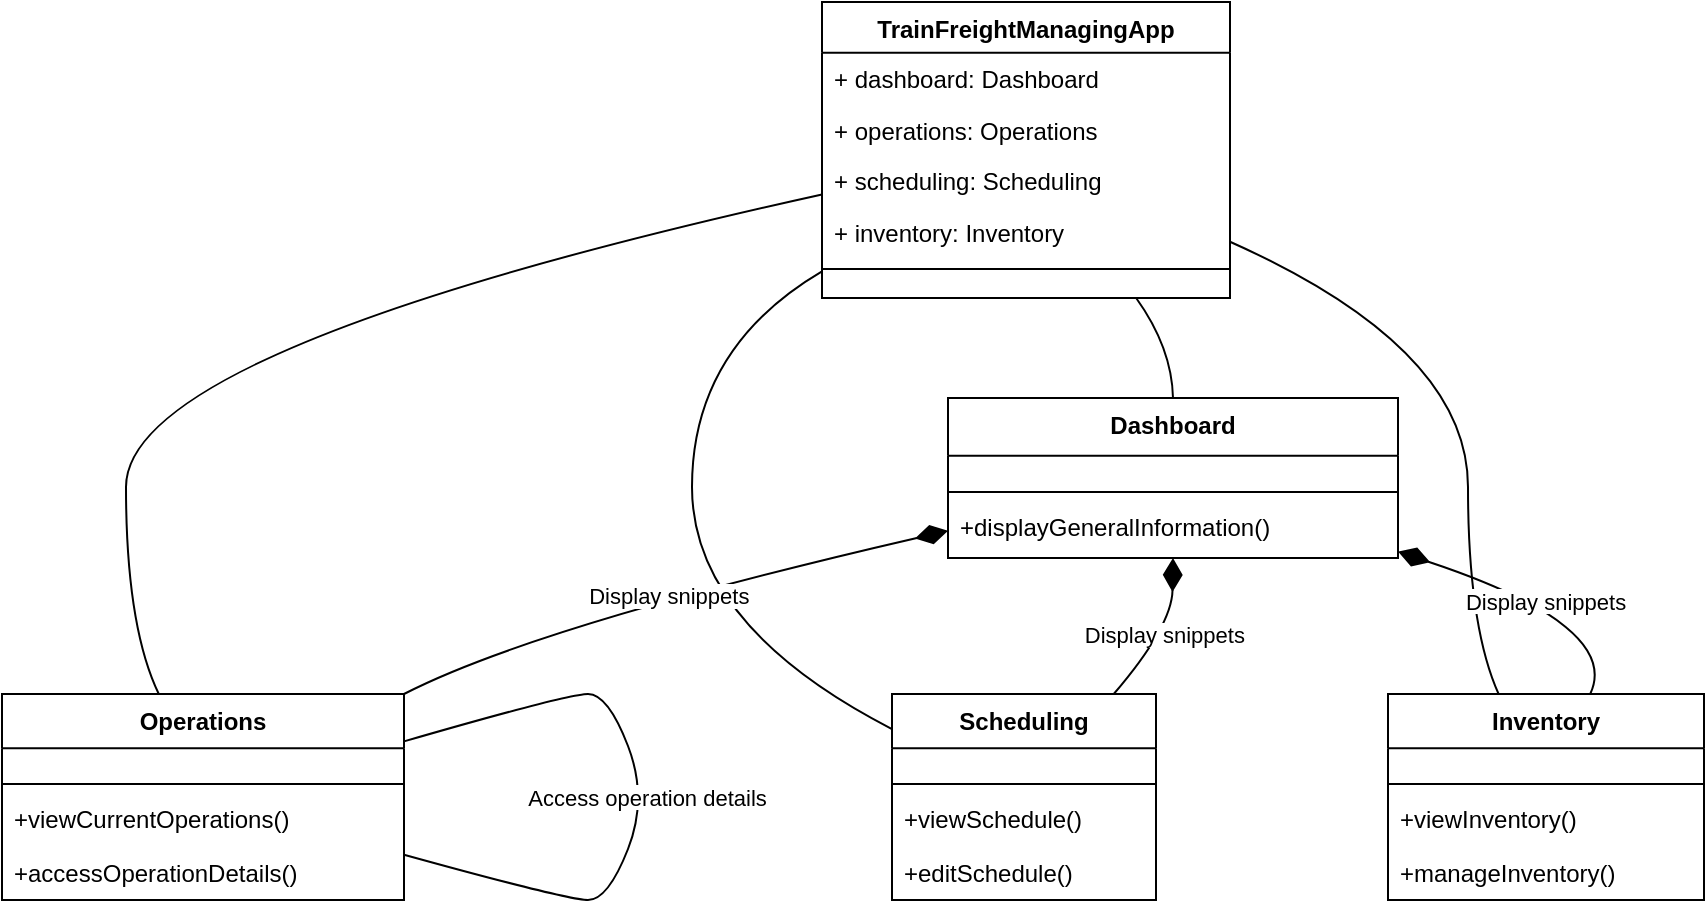 <mxfile version="24.7.10">
  <diagram name="Page-1" id="EwLU5tueva4AbY2h6erD">
    <mxGraphModel>
      <root>
        <mxCell id="0" />
        <mxCell id="1" parent="0" />
        <mxCell id="2" value="TrainFreightManagingApp" style="swimlane;fontStyle=1;align=center;verticalAlign=top;childLayout=stackLayout;horizontal=1;startSize=25.394;horizontalStack=0;resizeParent=1;resizeParentMax=0;resizeLast=0;collapsible=0;marginBottom=0;" vertex="1" parent="1">
          <mxGeometry x="418" y="8" width="204" height="148" as="geometry" />
        </mxCell>
        <mxCell id="3" value="+ dashboard: Dashboard" style="text;strokeColor=none;fillColor=none;align=left;verticalAlign=top;spacingLeft=4;spacingRight=4;overflow=hidden;rotatable=0;points=[[0,0.5],[1,0.5]];portConstraint=eastwest;" vertex="1" parent="2">
          <mxGeometry y="25" width="204" height="25" as="geometry" />
        </mxCell>
        <mxCell id="4" value="+ operations: Operations" style="text;strokeColor=none;fillColor=none;align=left;verticalAlign=top;spacingLeft=4;spacingRight=4;overflow=hidden;rotatable=0;points=[[0,0.5],[1,0.5]];portConstraint=eastwest;" vertex="1" parent="2">
          <mxGeometry y="51" width="204" height="25" as="geometry" />
        </mxCell>
        <mxCell id="5" value="+ scheduling: Scheduling" style="text;strokeColor=none;fillColor=none;align=left;verticalAlign=top;spacingLeft=4;spacingRight=4;overflow=hidden;rotatable=0;points=[[0,0.5],[1,0.5]];portConstraint=eastwest;" vertex="1" parent="2">
          <mxGeometry y="76" width="204" height="25" as="geometry" />
        </mxCell>
        <mxCell id="6" value="+ inventory: Inventory" style="text;strokeColor=none;fillColor=none;align=left;verticalAlign=top;spacingLeft=4;spacingRight=4;overflow=hidden;rotatable=0;points=[[0,0.5],[1,0.5]];portConstraint=eastwest;" vertex="1" parent="2">
          <mxGeometry y="102" width="204" height="25" as="geometry" />
        </mxCell>
        <mxCell id="7" style="line;strokeWidth=1;fillColor=none;align=left;verticalAlign=middle;spacingTop=-1;spacingLeft=3;spacingRight=3;rotatable=0;labelPosition=right;points=[];portConstraint=eastwest;strokeColor=inherit;" vertex="1" parent="2">
          <mxGeometry y="127" width="204" height="13" as="geometry" />
        </mxCell>
        <mxCell id="8" value="Dashboard" style="swimlane;fontStyle=1;align=center;verticalAlign=top;childLayout=stackLayout;horizontal=1;startSize=28.84;horizontalStack=0;resizeParent=1;resizeParentMax=0;resizeLast=0;collapsible=0;marginBottom=0;" vertex="1" parent="1">
          <mxGeometry x="481" y="206" width="225" height="80" as="geometry" />
        </mxCell>
        <mxCell id="9" style="line;strokeWidth=1;fillColor=none;align=left;verticalAlign=middle;spacingTop=-1;spacingLeft=3;spacingRight=3;rotatable=0;labelPosition=right;points=[];portConstraint=eastwest;strokeColor=inherit;" vertex="1" parent="8">
          <mxGeometry y="43" width="225" height="8" as="geometry" />
        </mxCell>
        <mxCell id="10" value="+displayGeneralInformation()" style="text;strokeColor=none;fillColor=none;align=left;verticalAlign=top;spacingLeft=4;spacingRight=4;overflow=hidden;rotatable=0;points=[[0,0.5],[1,0.5]];portConstraint=eastwest;" vertex="1" parent="8">
          <mxGeometry y="51" width="225" height="29" as="geometry" />
        </mxCell>
        <mxCell id="11" value="Operations" style="swimlane;fontStyle=1;align=center;verticalAlign=top;childLayout=stackLayout;horizontal=1;startSize=27.133;horizontalStack=0;resizeParent=1;resizeParentMax=0;resizeLast=0;collapsible=0;marginBottom=0;" vertex="1" parent="1">
          <mxGeometry x="8" y="354" width="201" height="103" as="geometry" />
        </mxCell>
        <mxCell id="12" style="line;strokeWidth=1;fillColor=none;align=left;verticalAlign=middle;spacingTop=-1;spacingLeft=3;spacingRight=3;rotatable=0;labelPosition=right;points=[];portConstraint=eastwest;strokeColor=inherit;" vertex="1" parent="11">
          <mxGeometry y="41" width="201" height="8" as="geometry" />
        </mxCell>
        <mxCell id="13" value="+viewCurrentOperations()" style="text;strokeColor=none;fillColor=none;align=left;verticalAlign=top;spacingLeft=4;spacingRight=4;overflow=hidden;rotatable=0;points=[[0,0.5],[1,0.5]];portConstraint=eastwest;" vertex="1" parent="11">
          <mxGeometry y="49" width="201" height="27" as="geometry" />
        </mxCell>
        <mxCell id="14" value="+accessOperationDetails()" style="text;strokeColor=none;fillColor=none;align=left;verticalAlign=top;spacingLeft=4;spacingRight=4;overflow=hidden;rotatable=0;points=[[0,0.5],[1,0.5]];portConstraint=eastwest;" vertex="1" parent="11">
          <mxGeometry y="76" width="201" height="27" as="geometry" />
        </mxCell>
        <mxCell id="15" value="Scheduling" style="swimlane;fontStyle=1;align=center;verticalAlign=top;childLayout=stackLayout;horizontal=1;startSize=27.133;horizontalStack=0;resizeParent=1;resizeParentMax=0;resizeLast=0;collapsible=0;marginBottom=0;" vertex="1" parent="1">
          <mxGeometry x="453" y="354" width="132" height="103" as="geometry" />
        </mxCell>
        <mxCell id="16" style="line;strokeWidth=1;fillColor=none;align=left;verticalAlign=middle;spacingTop=-1;spacingLeft=3;spacingRight=3;rotatable=0;labelPosition=right;points=[];portConstraint=eastwest;strokeColor=inherit;" vertex="1" parent="15">
          <mxGeometry y="41" width="132" height="8" as="geometry" />
        </mxCell>
        <mxCell id="17" value="+viewSchedule()" style="text;strokeColor=none;fillColor=none;align=left;verticalAlign=top;spacingLeft=4;spacingRight=4;overflow=hidden;rotatable=0;points=[[0,0.5],[1,0.5]];portConstraint=eastwest;" vertex="1" parent="15">
          <mxGeometry y="49" width="132" height="27" as="geometry" />
        </mxCell>
        <mxCell id="18" value="+editSchedule()" style="text;strokeColor=none;fillColor=none;align=left;verticalAlign=top;spacingLeft=4;spacingRight=4;overflow=hidden;rotatable=0;points=[[0,0.5],[1,0.5]];portConstraint=eastwest;" vertex="1" parent="15">
          <mxGeometry y="76" width="132" height="27" as="geometry" />
        </mxCell>
        <mxCell id="19" value="Inventory" style="swimlane;fontStyle=1;align=center;verticalAlign=top;childLayout=stackLayout;horizontal=1;startSize=27.133;horizontalStack=0;resizeParent=1;resizeParentMax=0;resizeLast=0;collapsible=0;marginBottom=0;" vertex="1" parent="1">
          <mxGeometry x="701" y="354" width="158" height="103" as="geometry" />
        </mxCell>
        <mxCell id="20" style="line;strokeWidth=1;fillColor=none;align=left;verticalAlign=middle;spacingTop=-1;spacingLeft=3;spacingRight=3;rotatable=0;labelPosition=right;points=[];portConstraint=eastwest;strokeColor=inherit;" vertex="1" parent="19">
          <mxGeometry y="41" width="158" height="8" as="geometry" />
        </mxCell>
        <mxCell id="21" value="+viewInventory()" style="text;strokeColor=none;fillColor=none;align=left;verticalAlign=top;spacingLeft=4;spacingRight=4;overflow=hidden;rotatable=0;points=[[0,0.5],[1,0.5]];portConstraint=eastwest;" vertex="1" parent="19">
          <mxGeometry y="49" width="158" height="27" as="geometry" />
        </mxCell>
        <mxCell id="22" value="+manageInventory()" style="text;strokeColor=none;fillColor=none;align=left;verticalAlign=top;spacingLeft=4;spacingRight=4;overflow=hidden;rotatable=0;points=[[0,0.5],[1,0.5]];portConstraint=eastwest;" vertex="1" parent="19">
          <mxGeometry y="76" width="158" height="27" as="geometry" />
        </mxCell>
        <mxCell id="23" value="" style="curved=1;startArrow=none;endArrow=none;exitX=0.77;exitY=1;entryX=0.5;entryY=0;" edge="1" parent="1" source="2" target="8">
          <mxGeometry relative="1" as="geometry">
            <Array as="points">
              <mxPoint x="593" y="181" />
            </Array>
          </mxGeometry>
        </mxCell>
        <mxCell id="24" value="" style="curved=1;startArrow=none;endArrow=none;exitX=0;exitY=0.65;entryX=0.39;entryY=0;" edge="1" parent="1" source="2" target="11">
          <mxGeometry relative="1" as="geometry">
            <Array as="points">
              <mxPoint x="70" y="181" />
              <mxPoint x="70" y="320" />
            </Array>
          </mxGeometry>
        </mxCell>
        <mxCell id="25" value="" style="curved=1;startArrow=none;endArrow=none;exitX=0;exitY=0.91;entryX=0;entryY=0.17;" edge="1" parent="1" source="2" target="15">
          <mxGeometry relative="1" as="geometry">
            <Array as="points">
              <mxPoint x="353" y="181" />
              <mxPoint x="353" y="320" />
            </Array>
          </mxGeometry>
        </mxCell>
        <mxCell id="26" value="" style="curved=1;startArrow=none;endArrow=none;exitX=1;exitY=0.81;entryX=0.35;entryY=0;" edge="1" parent="1" source="2" target="19">
          <mxGeometry relative="1" as="geometry">
            <Array as="points">
              <mxPoint x="741" y="181" />
              <mxPoint x="741" y="320" />
            </Array>
          </mxGeometry>
        </mxCell>
        <mxCell id="27" value="Display snippets" style="curved=1;startArrow=diamondThin;startSize=14;startFill=1;endArrow=none;exitX=0;exitY=0.83;entryX=1;entryY=0;" edge="1" parent="1" source="8" target="11">
          <mxGeometry relative="1" as="geometry">
            <Array as="points">
              <mxPoint x="275" y="320" />
            </Array>
          </mxGeometry>
        </mxCell>
        <mxCell id="28" value="Display snippets" style="curved=1;startArrow=diamondThin;startSize=14;startFill=1;endArrow=none;exitX=0.5;exitY=1;entryX=0.84;entryY=0;" edge="1" parent="1" source="8" target="15">
          <mxGeometry relative="1" as="geometry">
            <Array as="points">
              <mxPoint x="593" y="320" />
            </Array>
          </mxGeometry>
        </mxCell>
        <mxCell id="29" value="Display snippets" style="curved=1;startArrow=diamondThin;startSize=14;startFill=1;endArrow=none;exitX=1;exitY=0.96;entryX=0.64;entryY=0;" edge="1" parent="1" source="8" target="19">
          <mxGeometry relative="1" as="geometry">
            <Array as="points">
              <mxPoint x="818" y="320" />
            </Array>
          </mxGeometry>
        </mxCell>
        <mxCell id="30" value="Access operation details" style="curved=1;startArrow=none;endArrow=none;exitX=1;exitY=0.23;entryX=1;entryY=0.78;" edge="1" parent="1" source="11" target="11">
          <mxGeometry relative="1" as="geometry">
            <Array as="points">
              <mxPoint x="291" y="354" />
              <mxPoint x="311" y="354" />
              <mxPoint x="331" y="406" />
              <mxPoint x="311" y="457" />
              <mxPoint x="291" y="457" />
            </Array>
          </mxGeometry>
        </mxCell>
      </root>
    </mxGraphModel>
  </diagram>
</mxfile>
